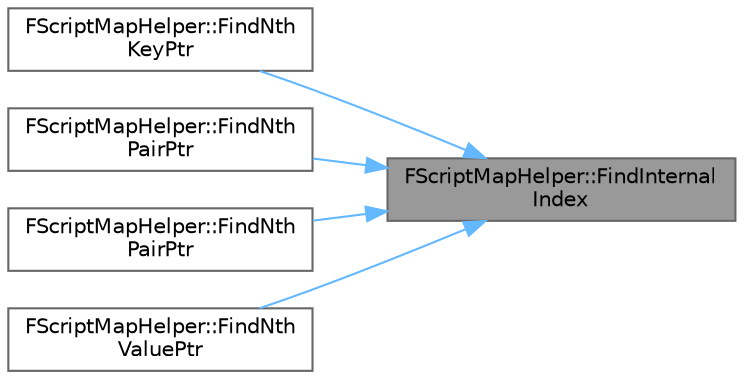 digraph "FScriptMapHelper::FindInternalIndex"
{
 // INTERACTIVE_SVG=YES
 // LATEX_PDF_SIZE
  bgcolor="transparent";
  edge [fontname=Helvetica,fontsize=10,labelfontname=Helvetica,labelfontsize=10];
  node [fontname=Helvetica,fontsize=10,shape=box,height=0.2,width=0.4];
  rankdir="RL";
  Node1 [id="Node000001",label="FScriptMapHelper::FindInternal\lIndex",height=0.2,width=0.4,color="gray40", fillcolor="grey60", style="filled", fontcolor="black",tooltip="Maps have gaps in their indices, so this function translates a logical index (ie."];
  Node1 -> Node2 [id="edge1_Node000001_Node000002",dir="back",color="steelblue1",style="solid",tooltip=" "];
  Node2 [id="Node000002",label="FScriptMapHelper::FindNth\lKeyPtr",height=0.2,width=0.4,color="grey40", fillcolor="white", style="filled",URL="$d4/d21/classFScriptMapHelper.html#a5e3d0994366362cdd76cf39260ea3cf0",tooltip="Returns a uint8 pointer to the the Nth valid key in the map (skipping invalid entries)."];
  Node1 -> Node3 [id="edge2_Node000001_Node000003",dir="back",color="steelblue1",style="solid",tooltip=" "];
  Node3 [id="Node000003",label="FScriptMapHelper::FindNth\lPairPtr",height=0.2,width=0.4,color="grey40", fillcolor="white", style="filled",URL="$d4/d21/classFScriptMapHelper.html#a9a630b99cd1d0d293c78d5a9ef51aad7",tooltip="Returns a uint8 pointer to the the Nth valid pair in the map (skipping invalid entries)."];
  Node1 -> Node4 [id="edge3_Node000001_Node000004",dir="back",color="steelblue1",style="solid",tooltip=" "];
  Node4 [id="Node000004",label="FScriptMapHelper::FindNth\lPairPtr",height=0.2,width=0.4,color="grey40", fillcolor="white", style="filled",URL="$d4/d21/classFScriptMapHelper.html#a925f6c41599a500a52864c4341db0d73",tooltip="Returns a uint8 pointer to the the Nth valid pair in the map (skipping invalid entries)."];
  Node1 -> Node5 [id="edge4_Node000001_Node000005",dir="back",color="steelblue1",style="solid",tooltip=" "];
  Node5 [id="Node000005",label="FScriptMapHelper::FindNth\lValuePtr",height=0.2,width=0.4,color="grey40", fillcolor="white", style="filled",URL="$d4/d21/classFScriptMapHelper.html#a837caf916f4ff2d6ca4892bf8eb0a9c3",tooltip="Returns a uint8 pointer to the the Nth valid value in the map (skipping invalid entries)."];
}
